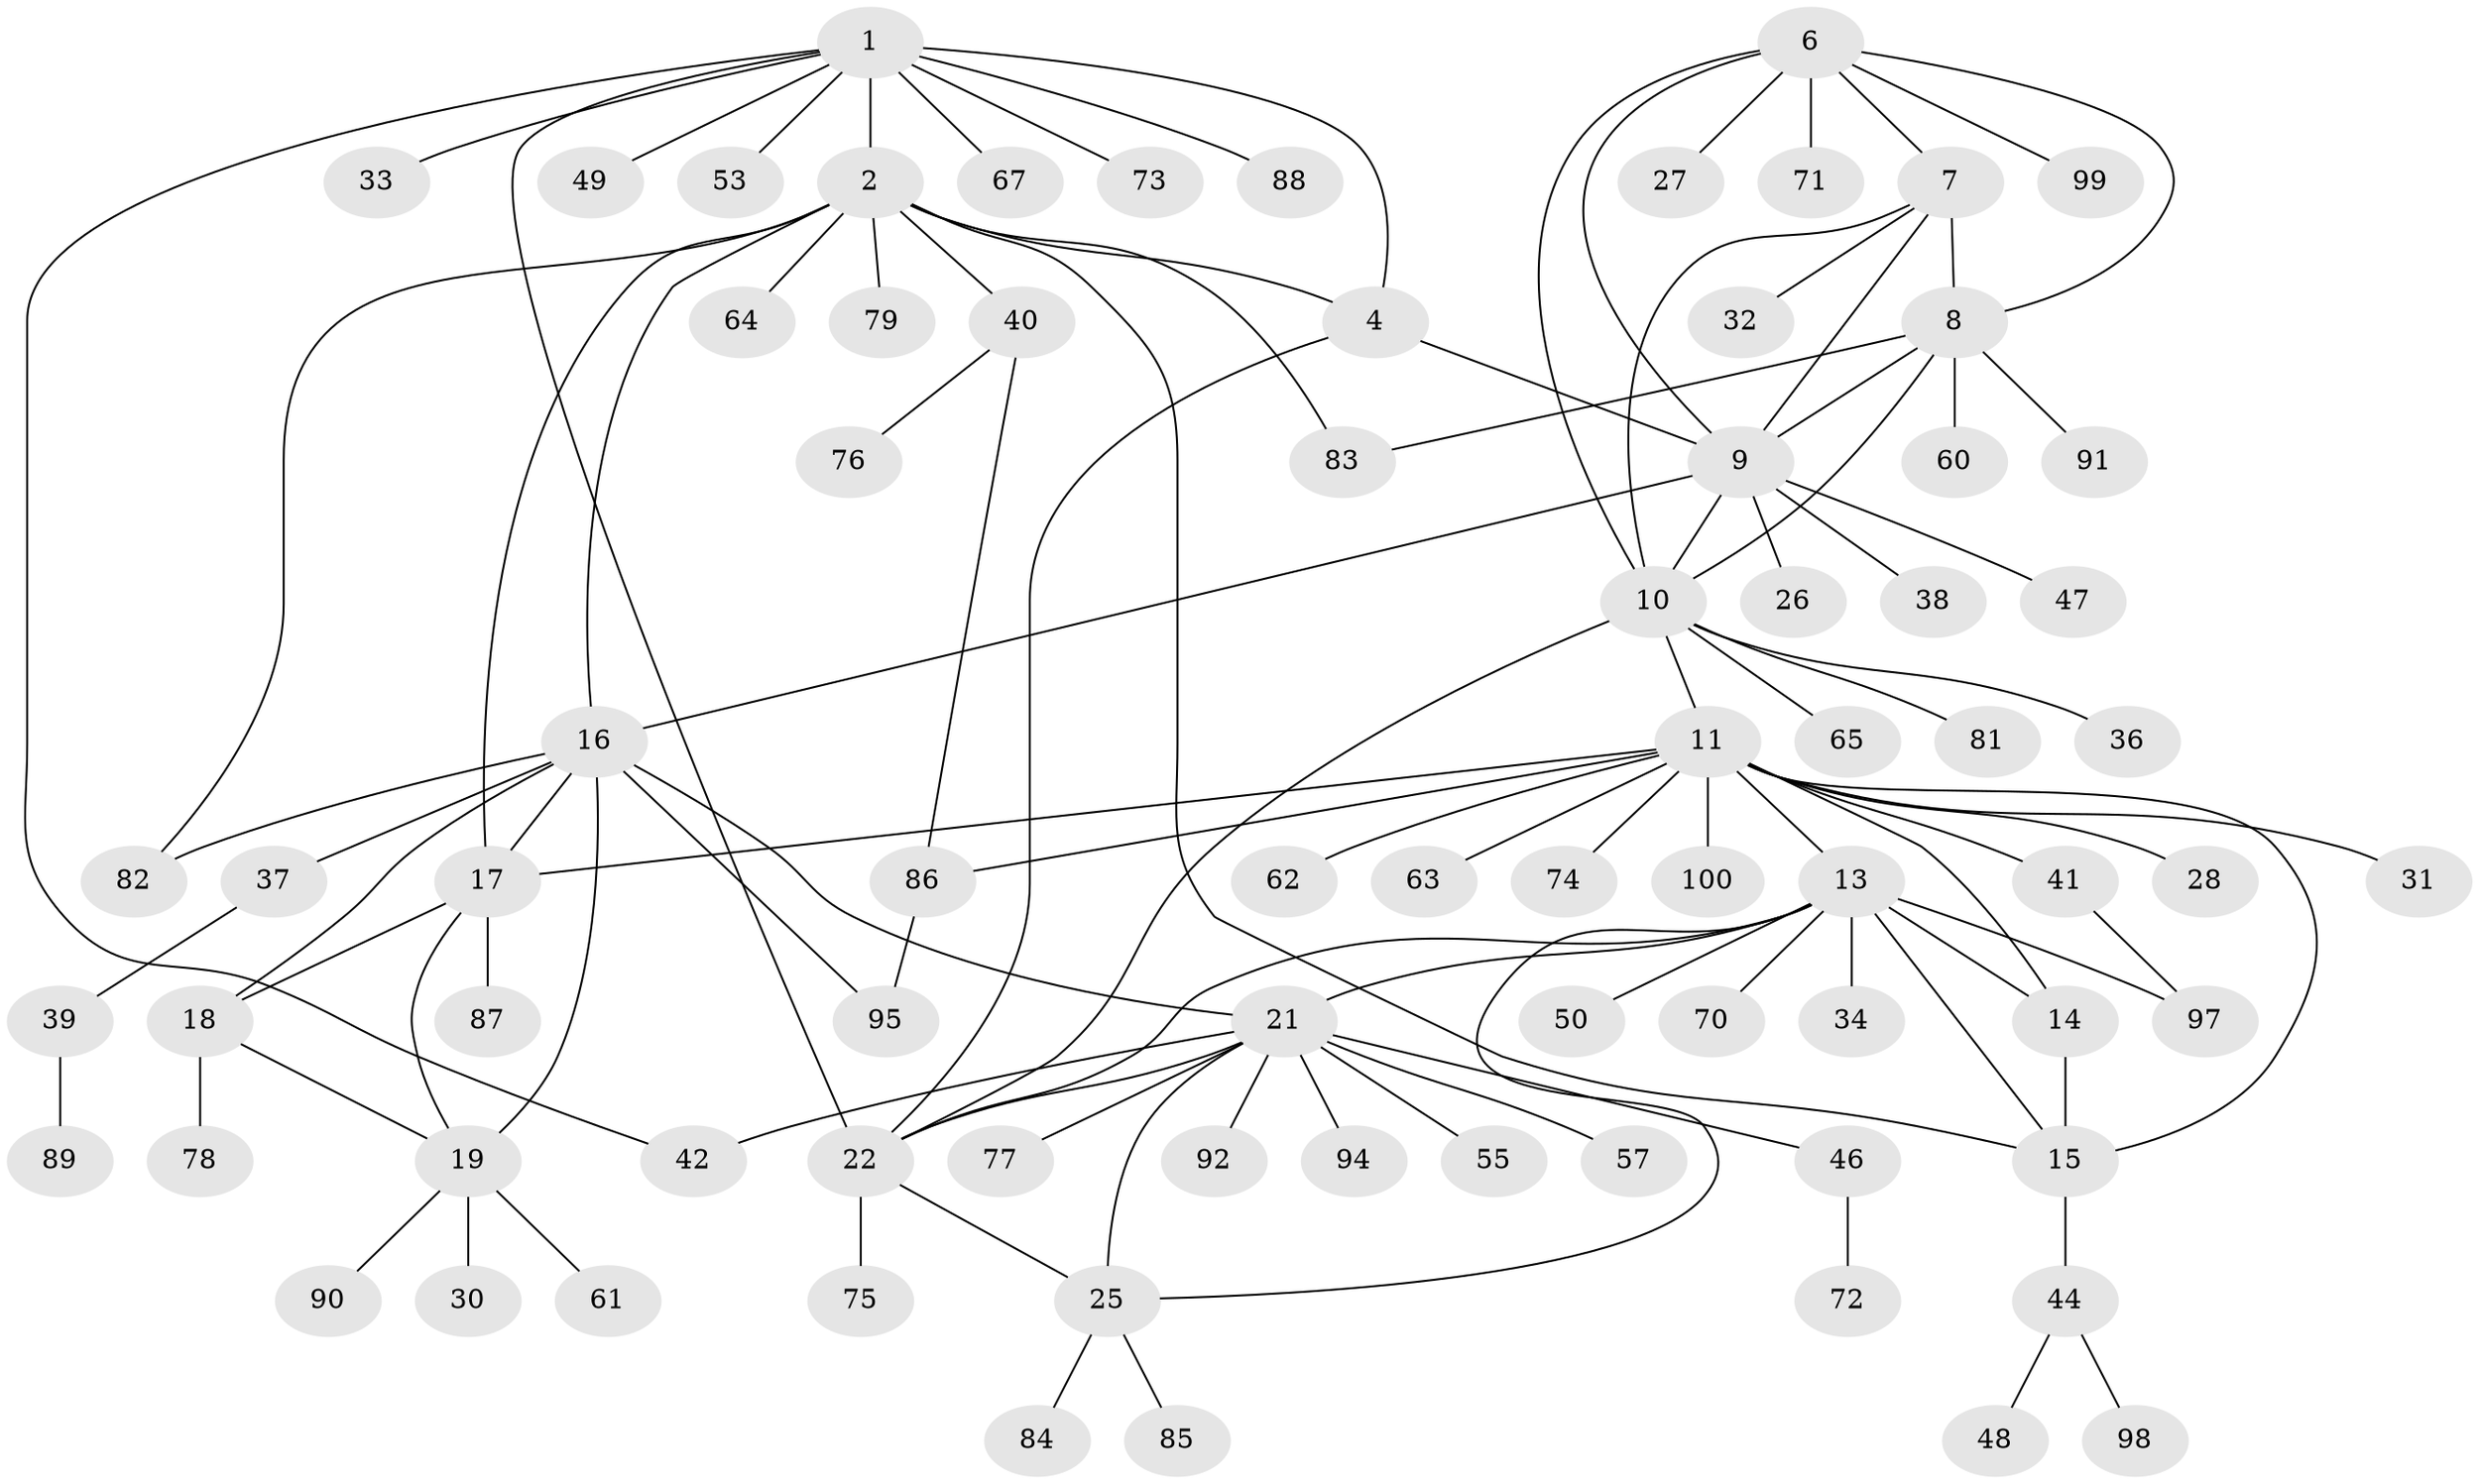 // Generated by graph-tools (version 1.1) at 2025/52/02/27/25 19:52:14]
// undirected, 78 vertices, 107 edges
graph export_dot {
graph [start="1"]
  node [color=gray90,style=filled];
  1 [super="+3"];
  2 [super="+5"];
  4 [super="+52"];
  6 [super="+45"];
  7;
  8 [super="+68"];
  9 [super="+58"];
  10 [super="+35"];
  11 [super="+12"];
  13 [super="+23"];
  14 [super="+66"];
  15 [super="+80"];
  16 [super="+20"];
  17 [super="+56"];
  18 [super="+29"];
  19 [super="+59"];
  21 [super="+24"];
  22 [super="+51"];
  25 [super="+93"];
  26;
  27;
  28;
  30 [super="+54"];
  31;
  32;
  33;
  34;
  36;
  37;
  38;
  39;
  40 [super="+43"];
  41;
  42;
  44;
  46 [super="+69"];
  47;
  48;
  49;
  50;
  53;
  55;
  57;
  60;
  61;
  62;
  63;
  64;
  65;
  67;
  70;
  71;
  72;
  73;
  74;
  75;
  76;
  77;
  78;
  79;
  81;
  82;
  83;
  84;
  85;
  86 [super="+96"];
  87;
  88;
  89;
  90;
  91;
  92;
  94;
  95;
  97;
  98;
  99;
  100;
  1 -- 2 [weight=4];
  1 -- 4 [weight=2];
  1 -- 33;
  1 -- 49;
  1 -- 73;
  1 -- 67;
  1 -- 42;
  1 -- 53;
  1 -- 22;
  1 -- 88;
  2 -- 4 [weight=2];
  2 -- 64;
  2 -- 40;
  2 -- 79;
  2 -- 15;
  2 -- 17;
  2 -- 82;
  2 -- 83;
  2 -- 16;
  4 -- 9;
  4 -- 22;
  6 -- 7;
  6 -- 8;
  6 -- 9;
  6 -- 10;
  6 -- 27;
  6 -- 71;
  6 -- 99;
  7 -- 8;
  7 -- 9;
  7 -- 10;
  7 -- 32;
  8 -- 9;
  8 -- 10;
  8 -- 60;
  8 -- 83;
  8 -- 91;
  9 -- 10;
  9 -- 26;
  9 -- 38;
  9 -- 47;
  9 -- 16;
  10 -- 22;
  10 -- 36;
  10 -- 65;
  10 -- 81;
  10 -- 11;
  11 -- 13 [weight=2];
  11 -- 14 [weight=2];
  11 -- 15 [weight=2];
  11 -- 28;
  11 -- 31;
  11 -- 41;
  11 -- 62;
  11 -- 63;
  11 -- 74;
  11 -- 100;
  11 -- 17;
  11 -- 86;
  13 -- 14;
  13 -- 15;
  13 -- 50;
  13 -- 97;
  13 -- 34;
  13 -- 21 [weight=2];
  13 -- 22;
  13 -- 70;
  13 -- 25;
  14 -- 15;
  15 -- 44;
  16 -- 17 [weight=2];
  16 -- 18 [weight=2];
  16 -- 19 [weight=2];
  16 -- 21;
  16 -- 82;
  16 -- 95;
  16 -- 37;
  17 -- 18;
  17 -- 19;
  17 -- 87;
  18 -- 19;
  18 -- 78;
  19 -- 30;
  19 -- 61;
  19 -- 90;
  21 -- 22 [weight=2];
  21 -- 25 [weight=2];
  21 -- 55;
  21 -- 42;
  21 -- 77;
  21 -- 46;
  21 -- 92;
  21 -- 94;
  21 -- 57;
  22 -- 25;
  22 -- 75;
  25 -- 84;
  25 -- 85;
  37 -- 39;
  39 -- 89;
  40 -- 76;
  40 -- 86;
  41 -- 97;
  44 -- 48;
  44 -- 98;
  46 -- 72;
  86 -- 95;
}
